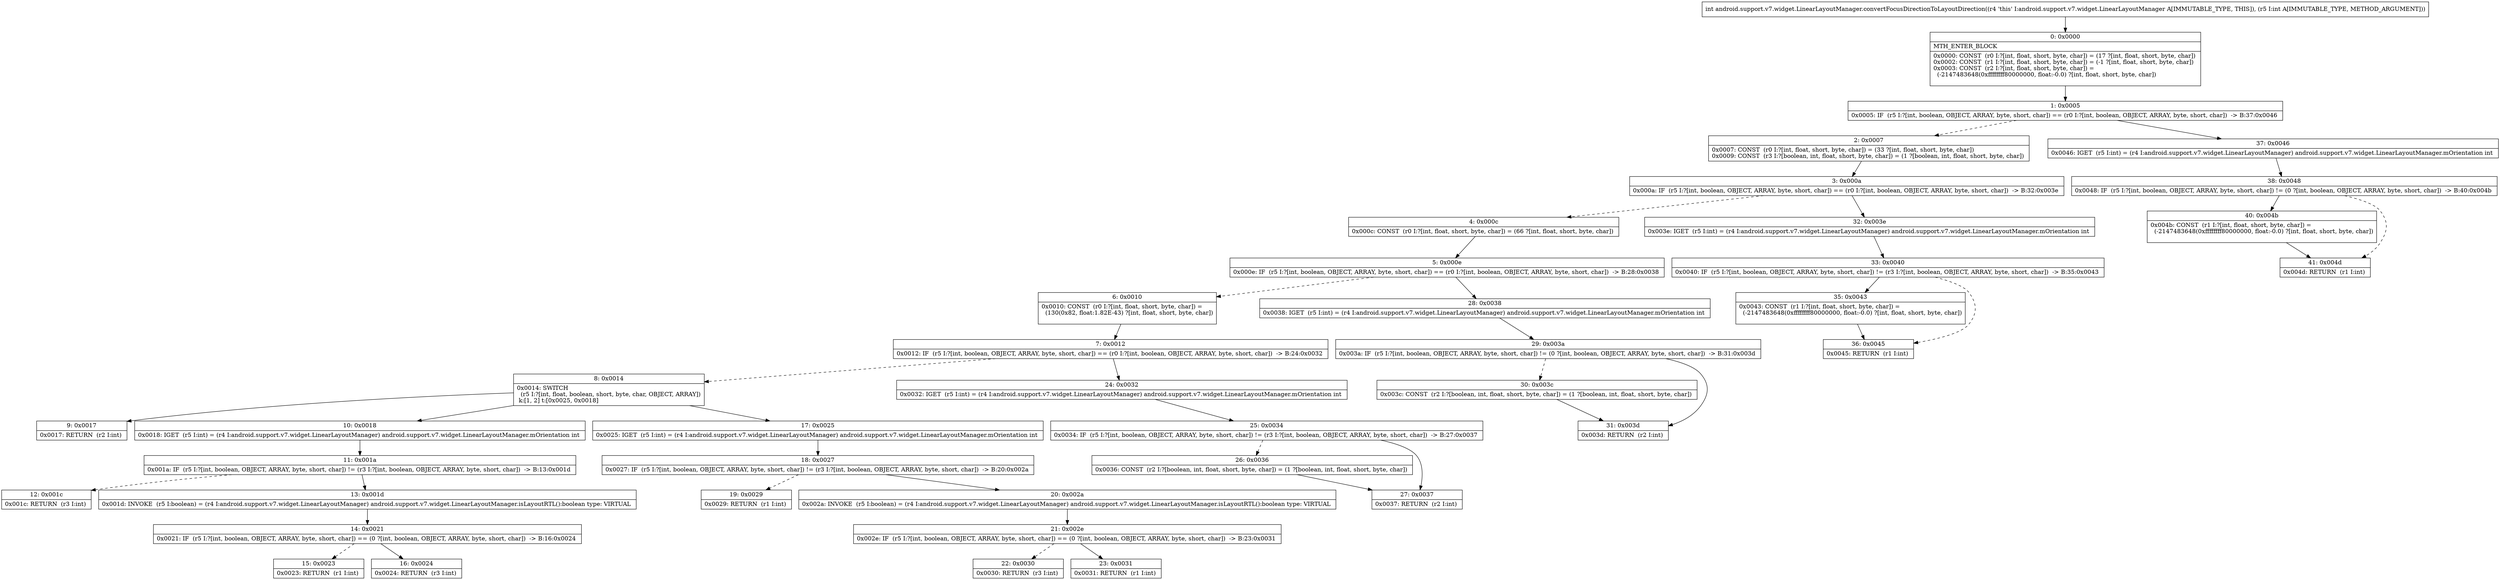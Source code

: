 digraph "CFG forandroid.support.v7.widget.LinearLayoutManager.convertFocusDirectionToLayoutDirection(I)I" {
Node_0 [shape=record,label="{0\:\ 0x0000|MTH_ENTER_BLOCK\l|0x0000: CONST  (r0 I:?[int, float, short, byte, char]) = (17 ?[int, float, short, byte, char]) \l0x0002: CONST  (r1 I:?[int, float, short, byte, char]) = (\-1 ?[int, float, short, byte, char]) \l0x0003: CONST  (r2 I:?[int, float, short, byte, char]) = \l  (\-2147483648(0xffffffff80000000, float:\-0.0) ?[int, float, short, byte, char])\l \l}"];
Node_1 [shape=record,label="{1\:\ 0x0005|0x0005: IF  (r5 I:?[int, boolean, OBJECT, ARRAY, byte, short, char]) == (r0 I:?[int, boolean, OBJECT, ARRAY, byte, short, char])  \-\> B:37:0x0046 \l}"];
Node_2 [shape=record,label="{2\:\ 0x0007|0x0007: CONST  (r0 I:?[int, float, short, byte, char]) = (33 ?[int, float, short, byte, char]) \l0x0009: CONST  (r3 I:?[boolean, int, float, short, byte, char]) = (1 ?[boolean, int, float, short, byte, char]) \l}"];
Node_3 [shape=record,label="{3\:\ 0x000a|0x000a: IF  (r5 I:?[int, boolean, OBJECT, ARRAY, byte, short, char]) == (r0 I:?[int, boolean, OBJECT, ARRAY, byte, short, char])  \-\> B:32:0x003e \l}"];
Node_4 [shape=record,label="{4\:\ 0x000c|0x000c: CONST  (r0 I:?[int, float, short, byte, char]) = (66 ?[int, float, short, byte, char]) \l}"];
Node_5 [shape=record,label="{5\:\ 0x000e|0x000e: IF  (r5 I:?[int, boolean, OBJECT, ARRAY, byte, short, char]) == (r0 I:?[int, boolean, OBJECT, ARRAY, byte, short, char])  \-\> B:28:0x0038 \l}"];
Node_6 [shape=record,label="{6\:\ 0x0010|0x0010: CONST  (r0 I:?[int, float, short, byte, char]) = \l  (130(0x82, float:1.82E\-43) ?[int, float, short, byte, char])\l \l}"];
Node_7 [shape=record,label="{7\:\ 0x0012|0x0012: IF  (r5 I:?[int, boolean, OBJECT, ARRAY, byte, short, char]) == (r0 I:?[int, boolean, OBJECT, ARRAY, byte, short, char])  \-\> B:24:0x0032 \l}"];
Node_8 [shape=record,label="{8\:\ 0x0014|0x0014: SWITCH  \l  (r5 I:?[int, float, boolean, short, byte, char, OBJECT, ARRAY])\l k:[1, 2] t:[0x0025, 0x0018] \l}"];
Node_9 [shape=record,label="{9\:\ 0x0017|0x0017: RETURN  (r2 I:int) \l}"];
Node_10 [shape=record,label="{10\:\ 0x0018|0x0018: IGET  (r5 I:int) = (r4 I:android.support.v7.widget.LinearLayoutManager) android.support.v7.widget.LinearLayoutManager.mOrientation int \l}"];
Node_11 [shape=record,label="{11\:\ 0x001a|0x001a: IF  (r5 I:?[int, boolean, OBJECT, ARRAY, byte, short, char]) != (r3 I:?[int, boolean, OBJECT, ARRAY, byte, short, char])  \-\> B:13:0x001d \l}"];
Node_12 [shape=record,label="{12\:\ 0x001c|0x001c: RETURN  (r3 I:int) \l}"];
Node_13 [shape=record,label="{13\:\ 0x001d|0x001d: INVOKE  (r5 I:boolean) = (r4 I:android.support.v7.widget.LinearLayoutManager) android.support.v7.widget.LinearLayoutManager.isLayoutRTL():boolean type: VIRTUAL \l}"];
Node_14 [shape=record,label="{14\:\ 0x0021|0x0021: IF  (r5 I:?[int, boolean, OBJECT, ARRAY, byte, short, char]) == (0 ?[int, boolean, OBJECT, ARRAY, byte, short, char])  \-\> B:16:0x0024 \l}"];
Node_15 [shape=record,label="{15\:\ 0x0023|0x0023: RETURN  (r1 I:int) \l}"];
Node_16 [shape=record,label="{16\:\ 0x0024|0x0024: RETURN  (r3 I:int) \l}"];
Node_17 [shape=record,label="{17\:\ 0x0025|0x0025: IGET  (r5 I:int) = (r4 I:android.support.v7.widget.LinearLayoutManager) android.support.v7.widget.LinearLayoutManager.mOrientation int \l}"];
Node_18 [shape=record,label="{18\:\ 0x0027|0x0027: IF  (r5 I:?[int, boolean, OBJECT, ARRAY, byte, short, char]) != (r3 I:?[int, boolean, OBJECT, ARRAY, byte, short, char])  \-\> B:20:0x002a \l}"];
Node_19 [shape=record,label="{19\:\ 0x0029|0x0029: RETURN  (r1 I:int) \l}"];
Node_20 [shape=record,label="{20\:\ 0x002a|0x002a: INVOKE  (r5 I:boolean) = (r4 I:android.support.v7.widget.LinearLayoutManager) android.support.v7.widget.LinearLayoutManager.isLayoutRTL():boolean type: VIRTUAL \l}"];
Node_21 [shape=record,label="{21\:\ 0x002e|0x002e: IF  (r5 I:?[int, boolean, OBJECT, ARRAY, byte, short, char]) == (0 ?[int, boolean, OBJECT, ARRAY, byte, short, char])  \-\> B:23:0x0031 \l}"];
Node_22 [shape=record,label="{22\:\ 0x0030|0x0030: RETURN  (r3 I:int) \l}"];
Node_23 [shape=record,label="{23\:\ 0x0031|0x0031: RETURN  (r1 I:int) \l}"];
Node_24 [shape=record,label="{24\:\ 0x0032|0x0032: IGET  (r5 I:int) = (r4 I:android.support.v7.widget.LinearLayoutManager) android.support.v7.widget.LinearLayoutManager.mOrientation int \l}"];
Node_25 [shape=record,label="{25\:\ 0x0034|0x0034: IF  (r5 I:?[int, boolean, OBJECT, ARRAY, byte, short, char]) != (r3 I:?[int, boolean, OBJECT, ARRAY, byte, short, char])  \-\> B:27:0x0037 \l}"];
Node_26 [shape=record,label="{26\:\ 0x0036|0x0036: CONST  (r2 I:?[boolean, int, float, short, byte, char]) = (1 ?[boolean, int, float, short, byte, char]) \l}"];
Node_27 [shape=record,label="{27\:\ 0x0037|0x0037: RETURN  (r2 I:int) \l}"];
Node_28 [shape=record,label="{28\:\ 0x0038|0x0038: IGET  (r5 I:int) = (r4 I:android.support.v7.widget.LinearLayoutManager) android.support.v7.widget.LinearLayoutManager.mOrientation int \l}"];
Node_29 [shape=record,label="{29\:\ 0x003a|0x003a: IF  (r5 I:?[int, boolean, OBJECT, ARRAY, byte, short, char]) != (0 ?[int, boolean, OBJECT, ARRAY, byte, short, char])  \-\> B:31:0x003d \l}"];
Node_30 [shape=record,label="{30\:\ 0x003c|0x003c: CONST  (r2 I:?[boolean, int, float, short, byte, char]) = (1 ?[boolean, int, float, short, byte, char]) \l}"];
Node_31 [shape=record,label="{31\:\ 0x003d|0x003d: RETURN  (r2 I:int) \l}"];
Node_32 [shape=record,label="{32\:\ 0x003e|0x003e: IGET  (r5 I:int) = (r4 I:android.support.v7.widget.LinearLayoutManager) android.support.v7.widget.LinearLayoutManager.mOrientation int \l}"];
Node_33 [shape=record,label="{33\:\ 0x0040|0x0040: IF  (r5 I:?[int, boolean, OBJECT, ARRAY, byte, short, char]) != (r3 I:?[int, boolean, OBJECT, ARRAY, byte, short, char])  \-\> B:35:0x0043 \l}"];
Node_35 [shape=record,label="{35\:\ 0x0043|0x0043: CONST  (r1 I:?[int, float, short, byte, char]) = \l  (\-2147483648(0xffffffff80000000, float:\-0.0) ?[int, float, short, byte, char])\l \l}"];
Node_36 [shape=record,label="{36\:\ 0x0045|0x0045: RETURN  (r1 I:int) \l}"];
Node_37 [shape=record,label="{37\:\ 0x0046|0x0046: IGET  (r5 I:int) = (r4 I:android.support.v7.widget.LinearLayoutManager) android.support.v7.widget.LinearLayoutManager.mOrientation int \l}"];
Node_38 [shape=record,label="{38\:\ 0x0048|0x0048: IF  (r5 I:?[int, boolean, OBJECT, ARRAY, byte, short, char]) != (0 ?[int, boolean, OBJECT, ARRAY, byte, short, char])  \-\> B:40:0x004b \l}"];
Node_40 [shape=record,label="{40\:\ 0x004b|0x004b: CONST  (r1 I:?[int, float, short, byte, char]) = \l  (\-2147483648(0xffffffff80000000, float:\-0.0) ?[int, float, short, byte, char])\l \l}"];
Node_41 [shape=record,label="{41\:\ 0x004d|0x004d: RETURN  (r1 I:int) \l}"];
MethodNode[shape=record,label="{int android.support.v7.widget.LinearLayoutManager.convertFocusDirectionToLayoutDirection((r4 'this' I:android.support.v7.widget.LinearLayoutManager A[IMMUTABLE_TYPE, THIS]), (r5 I:int A[IMMUTABLE_TYPE, METHOD_ARGUMENT])) }"];
MethodNode -> Node_0;
Node_0 -> Node_1;
Node_1 -> Node_2[style=dashed];
Node_1 -> Node_37;
Node_2 -> Node_3;
Node_3 -> Node_4[style=dashed];
Node_3 -> Node_32;
Node_4 -> Node_5;
Node_5 -> Node_6[style=dashed];
Node_5 -> Node_28;
Node_6 -> Node_7;
Node_7 -> Node_8[style=dashed];
Node_7 -> Node_24;
Node_8 -> Node_9;
Node_8 -> Node_10;
Node_8 -> Node_17;
Node_10 -> Node_11;
Node_11 -> Node_12[style=dashed];
Node_11 -> Node_13;
Node_13 -> Node_14;
Node_14 -> Node_15[style=dashed];
Node_14 -> Node_16;
Node_17 -> Node_18;
Node_18 -> Node_19[style=dashed];
Node_18 -> Node_20;
Node_20 -> Node_21;
Node_21 -> Node_22[style=dashed];
Node_21 -> Node_23;
Node_24 -> Node_25;
Node_25 -> Node_26[style=dashed];
Node_25 -> Node_27;
Node_26 -> Node_27;
Node_28 -> Node_29;
Node_29 -> Node_30[style=dashed];
Node_29 -> Node_31;
Node_30 -> Node_31;
Node_32 -> Node_33;
Node_33 -> Node_35;
Node_33 -> Node_36[style=dashed];
Node_35 -> Node_36;
Node_37 -> Node_38;
Node_38 -> Node_40;
Node_38 -> Node_41[style=dashed];
Node_40 -> Node_41;
}

